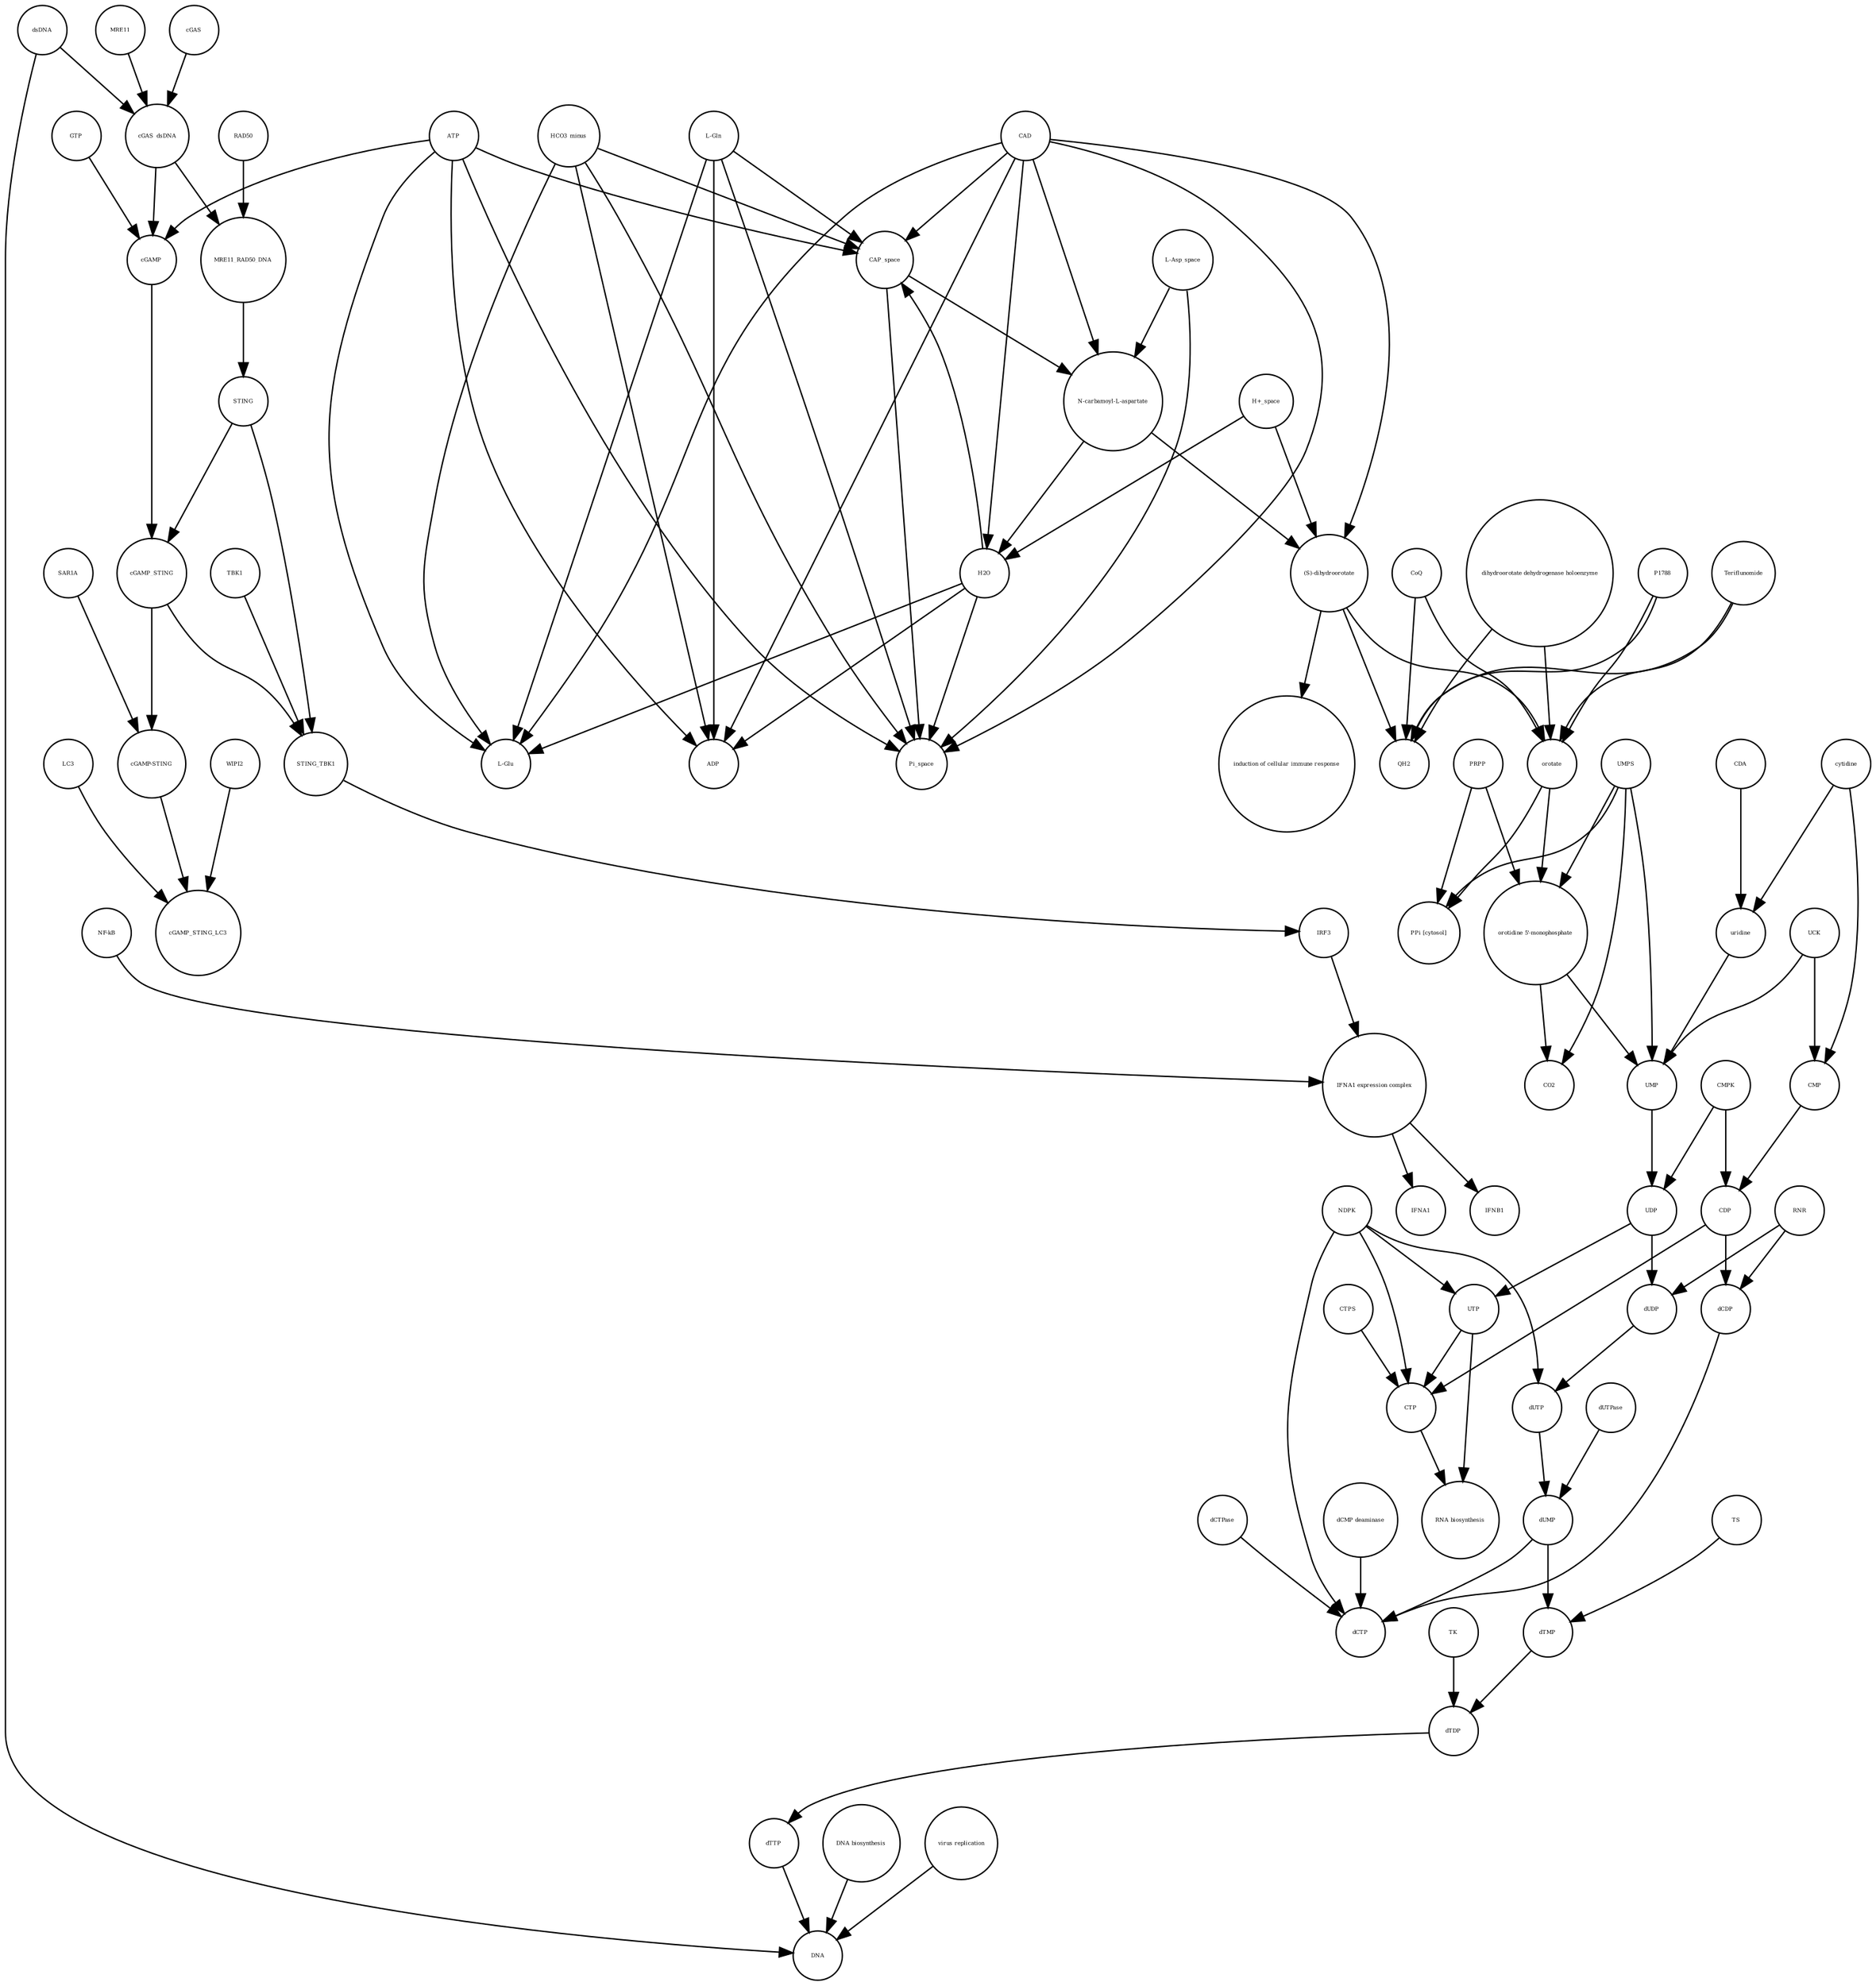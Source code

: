 strict digraph  {
UTP [annotation="", bipartite=0, cls="simple chemical", fontsize=4, label=UTP, shape=circle];
"RNA biosynthesis" [annotation="urn_miriam_obo.go_GO%3A0032774", bipartite=0, cls=phenotype, fontsize=4, label="RNA biosynthesis", shape=circle];
CTP [annotation="", bipartite=0, cls="simple chemical", fontsize=4, label=CTP, shape=circle];
"(S)-dihydroorotate" [annotation="", bipartite=0, cls="simple chemical", fontsize=4, label="(S)-dihydroorotate", shape=circle];
"induction of cellular immune response" [annotation="", bipartite=0, cls=phenotype, fontsize=4, label="induction of cellular immune response", shape=circle];
CDP [annotation="", bipartite=0, cls="simple chemical", fontsize=4, label=CDP, shape=circle];
UDP [annotation="", bipartite=0, cls="simple chemical", fontsize=4, label=UDP, shape=circle];
Teriflunomide [annotation="", bipartite=0, cls="simple chemical", fontsize=4, label=Teriflunomide, shape=circle];
"dCMP deaminase" [annotation="", bipartite=0, cls=macromolecule, fontsize=4, label="dCMP deaminase", shape=circle];
"L-Glu" [annotation="", bipartite=0, cls="simple chemical", fontsize=4, label="L-Glu", shape=circle];
TBK1 [annotation="", bipartite=0, cls=macromolecule, fontsize=4, label=TBK1, shape=circle];
WIPI2 [annotation="", bipartite=0, cls=macromolecule, fontsize=4, label=WIPI2, shape=circle];
STING [annotation="", bipartite=0, cls="macromolecule multimer", fontsize=4, label=STING, shape=circle];
"N-carbamoyl-L-aspartate" [annotation="", bipartite=0, cls="simple chemical", fontsize=4, label="N-carbamoyl-L-aspartate", shape=circle];
dTMP [annotation="", bipartite=0, cls="simple chemical", fontsize=4, label=dTMP, shape=circle];
HCO3_minus [annotation="", bipartite=0, cls="simple chemical", fontsize=4, label=HCO3_minus, shape=circle];
RAD50 [annotation="", bipartite=0, cls="macromolecule multimer", fontsize=4, label=RAD50, shape=circle];
UMPS [annotation="", bipartite=0, cls="macromolecule multimer", fontsize=4, label=UMPS, shape=circle];
CAD [annotation="", bipartite=0, cls=macromolecule, fontsize=4, label=CAD, shape=circle];
dTDP [annotation="", bipartite=0, cls="simple chemical", fontsize=4, label=dTDP, shape=circle];
"L-Asp_space" [annotation="", bipartite=0, cls="simple chemical", fontsize=4, label="L-Asp_space", shape=circle];
ADP [annotation="", bipartite=0, cls="simple chemical", fontsize=4, label=ADP, shape=circle];
CO2 [annotation="", bipartite=0, cls="simple chemical", fontsize=4, label=CO2, shape=circle];
CoQ [annotation="", bipartite=0, cls="simple chemical", fontsize=4, label=CoQ, shape=circle];
DNA [annotation="", bipartite=0, cls="nucleic acid feature", fontsize=4, label=DNA, shape=circle];
TS [annotation="", bipartite=0, cls=macromolecule, fontsize=4, label=TS, shape=circle];
dUTP [annotation="", bipartite=0, cls="simple chemical", fontsize=4, label=dUTP, shape=circle];
"H+_space" [annotation="", bipartite=0, cls="simple chemical", fontsize=4, label="H+_space", shape=circle];
STING_TBK1 [annotation="", bipartite=0, cls=complex, fontsize=4, label=STING_TBK1, shape=circle];
LC3 [annotation="", bipartite=0, cls=macromolecule, fontsize=4, label=LC3, shape=circle];
cGAMP_STING_LC3 [annotation="", bipartite=0, cls=complex, fontsize=4, label=cGAMP_STING_LC3, shape=circle];
RNR [annotation="", bipartite=0, cls=macromolecule, fontsize=4, label=RNR, shape=circle];
dCDP [annotation="", bipartite=0, cls="simple chemical", fontsize=4, label=dCDP, shape=circle];
ATP [annotation="", bipartite=0, cls="simple chemical", fontsize=4, label=ATP, shape=circle];
QH2 [annotation="", bipartite=0, cls="simple chemical", fontsize=4, label=QH2, shape=circle];
cGAS [annotation="", bipartite=0, cls=macromolecule, fontsize=4, label=cGAS, shape=circle];
dsDNA [annotation="", bipartite=0, cls="simple chemical", fontsize=4, label=dsDNA, shape=circle];
TK [annotation="", bipartite=0, cls=macromolecule, fontsize=4, label=TK, shape=circle];
cGAS_dsDNA [annotation="", bipartite=0, cls=complex, fontsize=4, label=cGAS_dsDNA, shape=circle];
dUDP [annotation="", bipartite=0, cls="simple chemical", fontsize=4, label=dUDP, shape=circle];
NDPK [annotation="", bipartite=0, cls=macromolecule, fontsize=4, label=NDPK, shape=circle];
MRE11 [annotation="", bipartite=0, cls="macromolecule multimer", fontsize=4, label=MRE11, shape=circle];
H2O [annotation="", bipartite=0, cls="simple chemical", fontsize=4, label=H2O, shape=circle];
IRF3 [annotation="", bipartite=0, cls="macromolecule multimer", fontsize=4, label=IRF3, shape=circle];
cytidine [annotation="", bipartite=0, cls="simple chemical", fontsize=4, label=cytidine, shape=circle];
CDA [annotation="", bipartite=0, cls=macromolecule, fontsize=4, label=CDA, shape=circle];
"NF-kB" [annotation="", bipartite=0, cls=complex, fontsize=4, label="NF-kB", shape=circle];
"orotidine 5'-monophosphate" [annotation="", bipartite=0, cls="simple chemical", fontsize=4, label="orotidine 5'-monophosphate", shape=circle];
dUTPase [annotation="", bipartite=0, cls=macromolecule, fontsize=4, label=dUTPase, shape=circle];
cGAMP_STING [annotation="", bipartite=0, cls=complex, fontsize=4, label=cGAMP_STING, shape=circle];
GTP [annotation="", bipartite=0, cls="simple chemical", fontsize=4, label=GTP, shape=circle];
"IFNA1 expression complex" [annotation="", bipartite=0, cls=complex, fontsize=4, label="IFNA1 expression complex", shape=circle];
SAR1A [annotation="", bipartite=0, cls=macromolecule, fontsize=4, label=SAR1A, shape=circle];
CMPK [annotation="", bipartite=0, cls=macromolecule, fontsize=4, label=CMPK, shape=circle];
PRPP [annotation="", bipartite=0, cls="simple chemical", fontsize=4, label=PRPP, shape=circle];
"PPi [cytosol]" [annotation="", bipartite=0, cls="simple chemical", fontsize=4, label="PPi [cytosol]", shape=circle];
"DNA biosynthesis" [annotation="urn_miriam_obo.go_GO%3A0071897", bipartite=0, cls=phenotype, fontsize=4, label="DNA biosynthesis", shape=circle];
"virus replication" [annotation="", bipartite=0, cls=phenotype, fontsize=4, label="virus replication", shape=circle];
IFNB1 [annotation="", bipartite=0, cls="nucleic acid feature", fontsize=4, label=IFNB1, shape=circle];
CAP_space [annotation="", bipartite=0, cls="simple chemical", fontsize=4, label=CAP_space, shape=circle];
"cGAMP-STING" [annotation="", bipartite=0, cls=complex, fontsize=4, label="cGAMP-STING", shape=circle];
dCTP [annotation="", bipartite=0, cls="simple chemical", fontsize=4, label=dCTP, shape=circle];
UMP [annotation="", bipartite=0, cls="simple chemical", fontsize=4, label=UMP, shape=circle];
dCTPase [annotation="", bipartite=0, cls=macromolecule, fontsize=4, label=dCTPase, shape=circle];
MRE11_RAD50_DNA [annotation="", bipartite=0, cls=complex, fontsize=4, label=MRE11_RAD50_DNA, shape=circle];
IFNA1 [annotation="", bipartite=0, cls="nucleic acid feature", fontsize=4, label=IFNA1, shape=circle];
cGAMP [annotation="", bipartite=0, cls="simple chemical", fontsize=4, label=cGAMP, shape=circle];
"dihydroorotate dehydrogenase holoenzyme" [annotation="", bipartite=0, cls="simple chemical", fontsize=4, label="dihydroorotate dehydrogenase holoenzyme", shape=circle];
Pi_space [annotation="", bipartite=0, cls="simple chemical", fontsize=4, label=Pi_space, shape=circle];
dUMP [annotation="", bipartite=0, cls="simple chemical", fontsize=4, label=dUMP, shape=circle];
orotate [annotation="", bipartite=0, cls="simple chemical", fontsize=4, label=orotate, shape=circle];
P1788 [annotation="", bipartite=0, cls="simple chemical", fontsize=4, label=P1788, shape=circle];
UCK [annotation="", bipartite=0, cls=macromolecule, fontsize=4, label=UCK, shape=circle];
dTTP [annotation="", bipartite=0, cls="simple chemical", fontsize=4, label=dTTP, shape=circle];
uridine [annotation="", bipartite=0, cls="simple chemical", fontsize=4, label=uridine, shape=circle];
CMP [annotation="", bipartite=0, cls="simple chemical", fontsize=4, label=CMP, shape=circle];
CTPS [annotation="", bipartite=0, cls=macromolecule, fontsize=4, label=CTPS, shape=circle];
"L-Gln" [annotation="", bipartite=0, cls="simple chemical", fontsize=4, label="L-Gln", shape=circle];
UTP -> "RNA biosynthesis"  [annotation="", interaction_type="necessary stimulation"];
UTP -> CTP  [annotation="", interaction_type=production];
CTP -> "RNA biosynthesis"  [annotation="", interaction_type="necessary stimulation"];
"(S)-dihydroorotate" -> "induction of cellular immune response"  [annotation="", interaction_type="necessary stimulation"];
"(S)-dihydroorotate" -> QH2  [annotation="", interaction_type=production];
"(S)-dihydroorotate" -> orotate  [annotation="", interaction_type=production];
CDP -> CTP  [annotation="", interaction_type=production];
CDP -> dCDP  [annotation="", interaction_type=production];
UDP -> dUDP  [annotation="", interaction_type=production];
UDP -> UTP  [annotation="", interaction_type=production];
Teriflunomide -> QH2  [annotation=urn_miriam_reactome_REACT_1698, interaction_type=inhibition];
Teriflunomide -> orotate  [annotation=urn_miriam_reactome_REACT_1698, interaction_type=inhibition];
"dCMP deaminase" -> dCTP  [annotation="", interaction_type=catalysis];
TBK1 -> STING_TBK1  [annotation="", interaction_type=production];
WIPI2 -> cGAMP_STING_LC3  [annotation="", interaction_type=catalysis];
STING -> STING_TBK1  [annotation="", interaction_type=production];
STING -> cGAMP_STING  [annotation="", interaction_type=production];
"N-carbamoyl-L-aspartate" -> "(S)-dihydroorotate"  [annotation="", interaction_type=production];
"N-carbamoyl-L-aspartate" -> H2O  [annotation="", interaction_type=production];
dTMP -> dTDP  [annotation="", interaction_type=production];
HCO3_minus -> "L-Glu"  [annotation="", interaction_type=production];
HCO3_minus -> Pi_space  [annotation="", interaction_type=production];
HCO3_minus -> CAP_space  [annotation="", interaction_type=production];
HCO3_minus -> ADP  [annotation="", interaction_type=production];
RAD50 -> MRE11_RAD50_DNA  [annotation="", interaction_type=production];
UMPS -> "PPi [cytosol]"  [annotation=urn_miriam_reactome_REACT_1698, interaction_type=catalysis];
UMPS -> "orotidine 5'-monophosphate"  [annotation=urn_miriam_reactome_REACT_1698, interaction_type=catalysis];
UMPS -> UMP  [annotation=urn_miriam_reactome_REACT_1698, interaction_type=catalysis];
UMPS -> CO2  [annotation=urn_miriam_reactome_REACT_1698, interaction_type=catalysis];
CAD -> "L-Glu"  [annotation=urn_miriam_reactome_REACT_1698, interaction_type=catalysis];
CAD -> Pi_space  [annotation=urn_miriam_reactome_REACT_1698, interaction_type=catalysis];
CAD -> CAP_space  [annotation=urn_miriam_reactome_REACT_1698, interaction_type=catalysis];
CAD -> ADP  [annotation=urn_miriam_reactome_REACT_1698, interaction_type=catalysis];
CAD -> "N-carbamoyl-L-aspartate"  [annotation=urn_miriam_reactome_REACT_1698, interaction_type=catalysis];
CAD -> "(S)-dihydroorotate"  [annotation=urn_miriam_reactome_REACT_1698, interaction_type=catalysis];
CAD -> H2O  [annotation=urn_miriam_reactome_REACT_1698, interaction_type=catalysis];
dTDP -> dTTP  [annotation="", interaction_type=production];
"L-Asp_space" -> Pi_space  [annotation="", interaction_type=production];
"L-Asp_space" -> "N-carbamoyl-L-aspartate"  [annotation="", interaction_type=production];
CoQ -> QH2  [annotation="", interaction_type=production];
CoQ -> orotate  [annotation="", interaction_type=production];
TS -> dTMP  [annotation="", interaction_type=catalysis];
dUTP -> dUMP  [annotation="", interaction_type=production];
"H+_space" -> "(S)-dihydroorotate"  [annotation="", interaction_type=production];
"H+_space" -> H2O  [annotation="", interaction_type=production];
STING_TBK1 -> IRF3  [annotation="", interaction_type=catalysis];
LC3 -> cGAMP_STING_LC3  [annotation="", interaction_type=production];
RNR -> dUDP  [annotation="", interaction_type=catalysis];
RNR -> dCDP  [annotation="", interaction_type=catalysis];
dCDP -> dCTP  [annotation="", interaction_type=production];
ATP -> "L-Glu"  [annotation="", interaction_type=production];
ATP -> Pi_space  [annotation="", interaction_type=production];
ATP -> CAP_space  [annotation="", interaction_type=production];
ATP -> ADP  [annotation="", interaction_type=production];
ATP -> cGAMP  [annotation="", interaction_type=production];
cGAS -> cGAS_dsDNA  [annotation="", interaction_type=production];
dsDNA -> cGAS_dsDNA  [annotation="", interaction_type=production];
dsDNA -> DNA  [annotation="", interaction_type=production];
TK -> dTDP  [annotation="", interaction_type=catalysis];
cGAS_dsDNA -> cGAMP  [annotation="", interaction_type=catalysis];
cGAS_dsDNA -> MRE11_RAD50_DNA  [annotation="", interaction_type=production];
dUDP -> dUTP  [annotation="", interaction_type=production];
NDPK -> dCTP  [annotation="", interaction_type=catalysis];
NDPK -> CTP  [annotation="", interaction_type=catalysis];
NDPK -> dUTP  [annotation="", interaction_type=catalysis];
NDPK -> UTP  [annotation="", interaction_type=catalysis];
MRE11 -> cGAS_dsDNA  [annotation="", interaction_type=production];
H2O -> "L-Glu"  [annotation="", interaction_type=production];
H2O -> Pi_space  [annotation="", interaction_type=production];
H2O -> CAP_space  [annotation="", interaction_type=production];
H2O -> ADP  [annotation="", interaction_type=production];
IRF3 -> "IFNA1 expression complex"  [annotation="", interaction_type=production];
cytidine -> CMP  [annotation="", interaction_type=production];
cytidine -> uridine  [annotation="", interaction_type=production];
CDA -> uridine  [annotation="", interaction_type=catalysis];
"NF-kB" -> "IFNA1 expression complex"  [annotation="", interaction_type=production];
"orotidine 5'-monophosphate" -> UMP  [annotation="", interaction_type=production];
"orotidine 5'-monophosphate" -> CO2  [annotation="", interaction_type=production];
dUTPase -> dUMP  [annotation="", interaction_type=catalysis];
cGAMP_STING -> STING_TBK1  [annotation="", interaction_type=production];
cGAMP_STING -> "cGAMP-STING"  [annotation="", interaction_type=production];
GTP -> cGAMP  [annotation="", interaction_type=production];
"IFNA1 expression complex" -> IFNB1  [annotation="", interaction_type=stimulation];
"IFNA1 expression complex" -> IFNA1  [annotation="", interaction_type=stimulation];
SAR1A -> "cGAMP-STING"  [annotation="", interaction_type=catalysis];
CMPK -> UDP  [annotation="", interaction_type=catalysis];
CMPK -> CDP  [annotation="", interaction_type=catalysis];
PRPP -> "PPi [cytosol]"  [annotation="", interaction_type=production];
PRPP -> "orotidine 5'-monophosphate"  [annotation="", interaction_type=production];
"DNA biosynthesis" -> DNA  [annotation="", interaction_type=catalysis];
"virus replication" -> DNA  [annotation="", interaction_type=inhibition];
CAP_space -> Pi_space  [annotation="", interaction_type=production];
CAP_space -> "N-carbamoyl-L-aspartate"  [annotation="", interaction_type=production];
"cGAMP-STING" -> cGAMP_STING_LC3  [annotation="", interaction_type=production];
UMP -> UDP  [annotation="", interaction_type=production];
dCTPase -> dCTP  [annotation="", interaction_type=catalysis];
MRE11_RAD50_DNA -> STING  [annotation="", interaction_type=catalysis];
cGAMP -> cGAMP_STING  [annotation="", interaction_type=production];
"dihydroorotate dehydrogenase holoenzyme" -> QH2  [annotation=urn_miriam_reactome_REACT_1698, interaction_type=catalysis];
"dihydroorotate dehydrogenase holoenzyme" -> orotate  [annotation=urn_miriam_reactome_REACT_1698, interaction_type=catalysis];
dUMP -> dCTP  [annotation="", interaction_type=production];
dUMP -> dTMP  [annotation="", interaction_type=production];
orotate -> "PPi [cytosol]"  [annotation="", interaction_type=production];
orotate -> "orotidine 5'-monophosphate"  [annotation="", interaction_type=production];
P1788 -> QH2  [annotation=urn_miriam_reactome_REACT_1698, interaction_type=inhibition];
P1788 -> orotate  [annotation=urn_miriam_reactome_REACT_1698, interaction_type=inhibition];
UCK -> CMP  [annotation="", interaction_type=catalysis];
UCK -> UMP  [annotation="", interaction_type=catalysis];
dTTP -> DNA  [annotation="", interaction_type=production];
uridine -> UMP  [annotation="", interaction_type=production];
CMP -> CDP  [annotation="", interaction_type=production];
CTPS -> CTP  [annotation="", interaction_type=catalysis];
"L-Gln" -> "L-Glu"  [annotation="", interaction_type=production];
"L-Gln" -> Pi_space  [annotation="", interaction_type=production];
"L-Gln" -> CAP_space  [annotation="", interaction_type=production];
"L-Gln" -> ADP  [annotation="", interaction_type=production];
}

